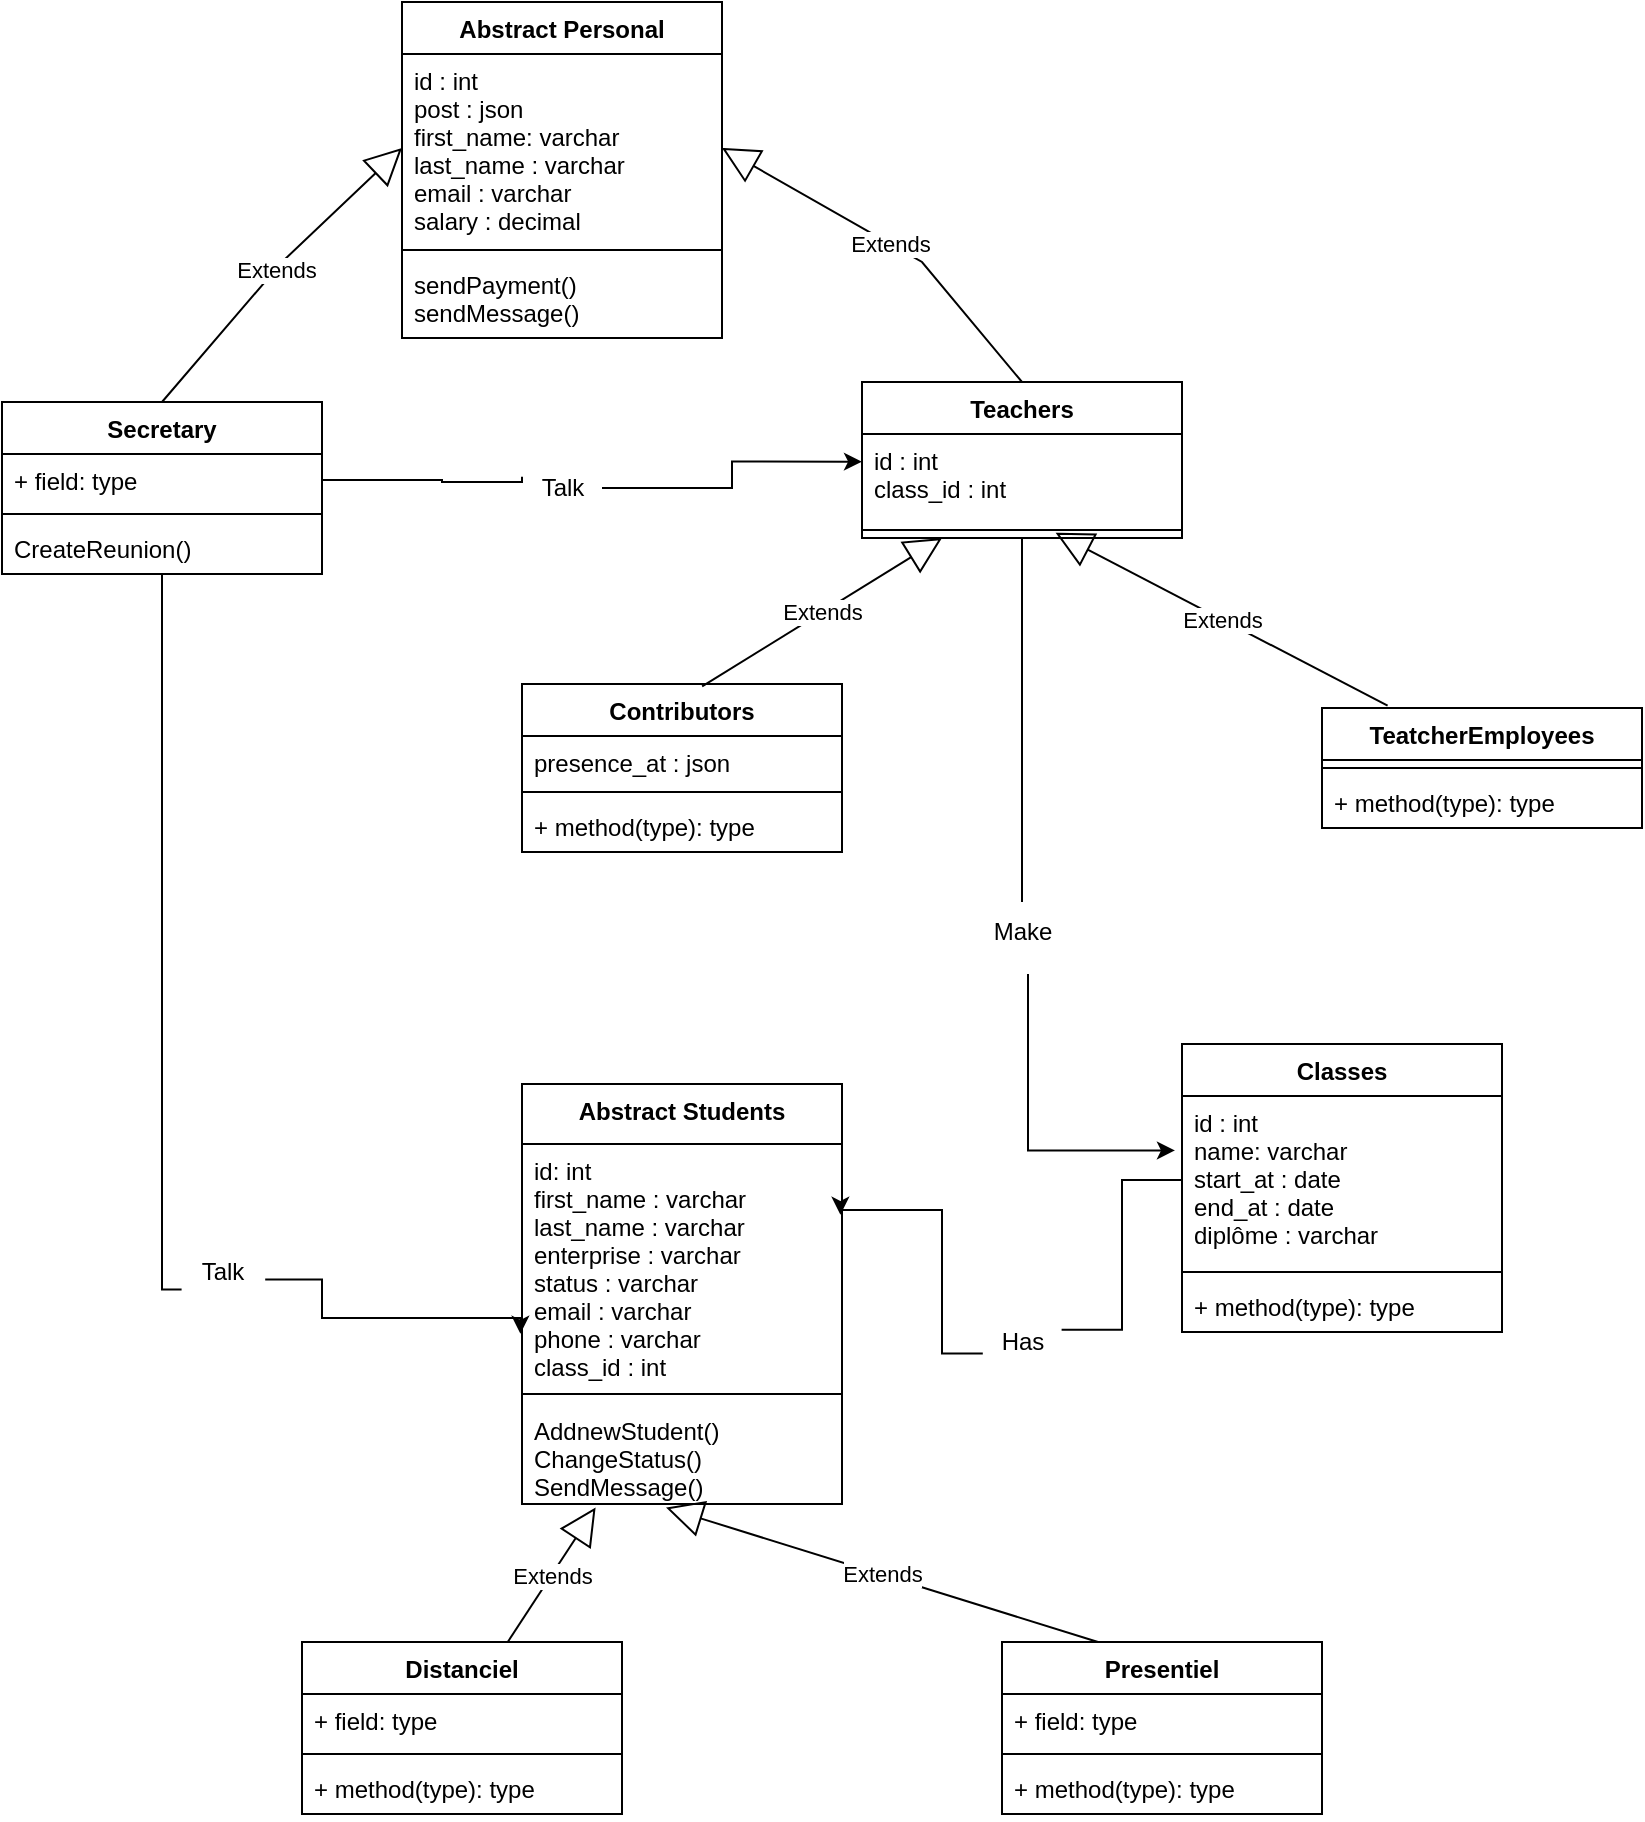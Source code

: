<mxfile version="20.2.7" type="github">
  <diagram id="zi9SmSm2vzH9jf3Iy3Qq" name="Page-1">
    <mxGraphModel dx="1472" dy="561" grid="1" gridSize="10" guides="1" tooltips="1" connect="1" arrows="1" fold="1" page="1" pageScale="1" pageWidth="1169" pageHeight="1654" math="0" shadow="0">
      <root>
        <mxCell id="0" />
        <mxCell id="1" parent="0" />
        <mxCell id="aC4myqWj9r63JjZcvoJ0-1" value="TeatcherEmployees" style="swimlane;fontStyle=1;align=center;verticalAlign=top;childLayout=stackLayout;horizontal=1;startSize=26;horizontalStack=0;resizeParent=1;resizeParentMax=0;resizeLast=0;collapsible=1;marginBottom=0;" vertex="1" parent="1">
          <mxGeometry x="900" y="403" width="160" height="60" as="geometry" />
        </mxCell>
        <mxCell id="aC4myqWj9r63JjZcvoJ0-3" value="" style="line;strokeWidth=1;fillColor=none;align=left;verticalAlign=middle;spacingTop=-1;spacingLeft=3;spacingRight=3;rotatable=0;labelPosition=right;points=[];portConstraint=eastwest;" vertex="1" parent="aC4myqWj9r63JjZcvoJ0-1">
          <mxGeometry y="26" width="160" height="8" as="geometry" />
        </mxCell>
        <mxCell id="aC4myqWj9r63JjZcvoJ0-4" value="+ method(type): type" style="text;strokeColor=none;fillColor=none;align=left;verticalAlign=top;spacingLeft=4;spacingRight=4;overflow=hidden;rotatable=0;points=[[0,0.5],[1,0.5]];portConstraint=eastwest;" vertex="1" parent="aC4myqWj9r63JjZcvoJ0-1">
          <mxGeometry y="34" width="160" height="26" as="geometry" />
        </mxCell>
        <mxCell id="aC4myqWj9r63JjZcvoJ0-5" value="Teachers" style="swimlane;fontStyle=1;align=center;verticalAlign=top;childLayout=stackLayout;horizontal=1;startSize=26;horizontalStack=0;resizeParent=1;resizeParentMax=0;resizeLast=0;collapsible=1;marginBottom=0;" vertex="1" parent="1">
          <mxGeometry x="670" y="240" width="160" height="78" as="geometry" />
        </mxCell>
        <mxCell id="aC4myqWj9r63JjZcvoJ0-6" value="id : int&#xa;class_id : int" style="text;strokeColor=none;fillColor=none;align=left;verticalAlign=top;spacingLeft=4;spacingRight=4;overflow=hidden;rotatable=0;points=[[0,0.5],[1,0.5]];portConstraint=eastwest;" vertex="1" parent="aC4myqWj9r63JjZcvoJ0-5">
          <mxGeometry y="26" width="160" height="44" as="geometry" />
        </mxCell>
        <mxCell id="aC4myqWj9r63JjZcvoJ0-7" value="" style="line;strokeWidth=1;fillColor=none;align=left;verticalAlign=middle;spacingTop=-1;spacingLeft=3;spacingRight=3;rotatable=0;labelPosition=right;points=[];portConstraint=eastwest;" vertex="1" parent="aC4myqWj9r63JjZcvoJ0-5">
          <mxGeometry y="70" width="160" height="8" as="geometry" />
        </mxCell>
        <mxCell id="aC4myqWj9r63JjZcvoJ0-9" value="Contributors" style="swimlane;fontStyle=1;align=center;verticalAlign=top;childLayout=stackLayout;horizontal=1;startSize=26;horizontalStack=0;resizeParent=1;resizeParentMax=0;resizeLast=0;collapsible=1;marginBottom=0;" vertex="1" parent="1">
          <mxGeometry x="500" y="391" width="160" height="84" as="geometry" />
        </mxCell>
        <mxCell id="aC4myqWj9r63JjZcvoJ0-10" value="presence_at : json " style="text;strokeColor=none;fillColor=none;align=left;verticalAlign=top;spacingLeft=4;spacingRight=4;overflow=hidden;rotatable=0;points=[[0,0.5],[1,0.5]];portConstraint=eastwest;" vertex="1" parent="aC4myqWj9r63JjZcvoJ0-9">
          <mxGeometry y="26" width="160" height="24" as="geometry" />
        </mxCell>
        <mxCell id="aC4myqWj9r63JjZcvoJ0-11" value="" style="line;strokeWidth=1;fillColor=none;align=left;verticalAlign=middle;spacingTop=-1;spacingLeft=3;spacingRight=3;rotatable=0;labelPosition=right;points=[];portConstraint=eastwest;" vertex="1" parent="aC4myqWj9r63JjZcvoJ0-9">
          <mxGeometry y="50" width="160" height="8" as="geometry" />
        </mxCell>
        <mxCell id="aC4myqWj9r63JjZcvoJ0-12" value="+ method(type): type" style="text;strokeColor=none;fillColor=none;align=left;verticalAlign=top;spacingLeft=4;spacingRight=4;overflow=hidden;rotatable=0;points=[[0,0.5],[1,0.5]];portConstraint=eastwest;" vertex="1" parent="aC4myqWj9r63JjZcvoJ0-9">
          <mxGeometry y="58" width="160" height="26" as="geometry" />
        </mxCell>
        <mxCell id="aC4myqWj9r63JjZcvoJ0-13" value="Classes" style="swimlane;fontStyle=1;align=center;verticalAlign=top;childLayout=stackLayout;horizontal=1;startSize=26;horizontalStack=0;resizeParent=1;resizeParentMax=0;resizeLast=0;collapsible=1;marginBottom=0;" vertex="1" parent="1">
          <mxGeometry x="830" y="571" width="160" height="144" as="geometry" />
        </mxCell>
        <mxCell id="aC4myqWj9r63JjZcvoJ0-14" value="id : int&#xa;name: varchar&#xa;start_at : date&#xa;end_at : date&#xa;diplôme : varchar" style="text;strokeColor=none;fillColor=none;align=left;verticalAlign=top;spacingLeft=4;spacingRight=4;overflow=hidden;rotatable=0;points=[[0,0.5],[1,0.5]];portConstraint=eastwest;" vertex="1" parent="aC4myqWj9r63JjZcvoJ0-13">
          <mxGeometry y="26" width="160" height="84" as="geometry" />
        </mxCell>
        <mxCell id="aC4myqWj9r63JjZcvoJ0-15" value="" style="line;strokeWidth=1;fillColor=none;align=left;verticalAlign=middle;spacingTop=-1;spacingLeft=3;spacingRight=3;rotatable=0;labelPosition=right;points=[];portConstraint=eastwest;" vertex="1" parent="aC4myqWj9r63JjZcvoJ0-13">
          <mxGeometry y="110" width="160" height="8" as="geometry" />
        </mxCell>
        <mxCell id="aC4myqWj9r63JjZcvoJ0-16" value="+ method(type): type" style="text;strokeColor=none;fillColor=none;align=left;verticalAlign=top;spacingLeft=4;spacingRight=4;overflow=hidden;rotatable=0;points=[[0,0.5],[1,0.5]];portConstraint=eastwest;" vertex="1" parent="aC4myqWj9r63JjZcvoJ0-13">
          <mxGeometry y="118" width="160" height="26" as="geometry" />
        </mxCell>
        <mxCell id="aC4myqWj9r63JjZcvoJ0-53" style="edgeStyle=orthogonalEdgeStyle;rounded=0;orthogonalLoop=1;jettySize=auto;html=1;entryX=-0.005;entryY=0.791;entryDx=0;entryDy=0;entryPerimeter=0;startArrow=none;exitX=1.04;exitY=0.627;exitDx=0;exitDy=0;exitPerimeter=0;" edge="1" parent="1" source="aC4myqWj9r63JjZcvoJ0-54" target="aC4myqWj9r63JjZcvoJ0-22">
          <mxGeometry relative="1" as="geometry">
            <mxPoint x="390" y="680.8" as="targetPoint" />
            <Array as="points">
              <mxPoint x="400" y="689" />
              <mxPoint x="400" y="708" />
            </Array>
          </mxGeometry>
        </mxCell>
        <mxCell id="aC4myqWj9r63JjZcvoJ0-17" value="Secretary" style="swimlane;fontStyle=1;align=center;verticalAlign=top;childLayout=stackLayout;horizontal=1;startSize=26;horizontalStack=0;resizeParent=1;resizeParentMax=0;resizeLast=0;collapsible=1;marginBottom=0;" vertex="1" parent="1">
          <mxGeometry x="240" y="250" width="160" height="86" as="geometry" />
        </mxCell>
        <mxCell id="aC4myqWj9r63JjZcvoJ0-18" value="+ field: type" style="text;strokeColor=none;fillColor=none;align=left;verticalAlign=top;spacingLeft=4;spacingRight=4;overflow=hidden;rotatable=0;points=[[0,0.5],[1,0.5]];portConstraint=eastwest;" vertex="1" parent="aC4myqWj9r63JjZcvoJ0-17">
          <mxGeometry y="26" width="160" height="26" as="geometry" />
        </mxCell>
        <mxCell id="aC4myqWj9r63JjZcvoJ0-19" value="" style="line;strokeWidth=1;fillColor=none;align=left;verticalAlign=middle;spacingTop=-1;spacingLeft=3;spacingRight=3;rotatable=0;labelPosition=right;points=[];portConstraint=eastwest;" vertex="1" parent="aC4myqWj9r63JjZcvoJ0-17">
          <mxGeometry y="52" width="160" height="8" as="geometry" />
        </mxCell>
        <mxCell id="aC4myqWj9r63JjZcvoJ0-20" value="CreateReunion()" style="text;strokeColor=none;fillColor=none;align=left;verticalAlign=top;spacingLeft=4;spacingRight=4;overflow=hidden;rotatable=0;points=[[0,0.5],[1,0.5]];portConstraint=eastwest;" vertex="1" parent="aC4myqWj9r63JjZcvoJ0-17">
          <mxGeometry y="60" width="160" height="26" as="geometry" />
        </mxCell>
        <mxCell id="aC4myqWj9r63JjZcvoJ0-21" value="Abstract Students" style="swimlane;fontStyle=1;align=center;verticalAlign=top;childLayout=stackLayout;horizontal=1;startSize=30;horizontalStack=0;resizeParent=1;resizeParentMax=0;resizeLast=0;collapsible=1;marginBottom=0;" vertex="1" parent="1">
          <mxGeometry x="500" y="591" width="160" height="210" as="geometry" />
        </mxCell>
        <mxCell id="aC4myqWj9r63JjZcvoJ0-22" value="id: int&#xa;first_name : varchar&#xa;last_name : varchar&#xa;enterprise : varchar&#xa;status : varchar&#xa;email : varchar&#xa;phone : varchar&#xa;class_id : int" style="text;strokeColor=none;fillColor=none;align=left;verticalAlign=top;spacingLeft=4;spacingRight=4;overflow=hidden;rotatable=0;points=[[0,0.5],[1,0.5]];portConstraint=eastwest;" vertex="1" parent="aC4myqWj9r63JjZcvoJ0-21">
          <mxGeometry y="30" width="160" height="120" as="geometry" />
        </mxCell>
        <mxCell id="aC4myqWj9r63JjZcvoJ0-23" value="" style="line;strokeWidth=1;fillColor=none;align=left;verticalAlign=middle;spacingTop=-1;spacingLeft=3;spacingRight=3;rotatable=0;labelPosition=right;points=[];portConstraint=eastwest;" vertex="1" parent="aC4myqWj9r63JjZcvoJ0-21">
          <mxGeometry y="150" width="160" height="10" as="geometry" />
        </mxCell>
        <mxCell id="aC4myqWj9r63JjZcvoJ0-24" value="AddnewStudent()&#xa;ChangeStatus()&#xa;SendMessage()" style="text;strokeColor=none;fillColor=none;align=left;verticalAlign=top;spacingLeft=4;spacingRight=4;overflow=hidden;rotatable=0;points=[[0,0.5],[1,0.5]];portConstraint=eastwest;" vertex="1" parent="aC4myqWj9r63JjZcvoJ0-21">
          <mxGeometry y="160" width="160" height="50" as="geometry" />
        </mxCell>
        <mxCell id="aC4myqWj9r63JjZcvoJ0-25" style="edgeStyle=orthogonalEdgeStyle;rounded=0;orthogonalLoop=1;jettySize=auto;html=1;exitX=0.01;exitY=0.693;exitDx=0;exitDy=0;entryX=0.995;entryY=0.295;entryDx=0;entryDy=0;entryPerimeter=0;startArrow=none;exitPerimeter=0;" edge="1" parent="1" source="aC4myqWj9r63JjZcvoJ0-26" target="aC4myqWj9r63JjZcvoJ0-22">
          <mxGeometry relative="1" as="geometry">
            <Array as="points">
              <mxPoint x="710" y="726" />
              <mxPoint x="710" y="654" />
            </Array>
          </mxGeometry>
        </mxCell>
        <mxCell id="aC4myqWj9r63JjZcvoJ0-26" value="Has" style="text;html=1;align=center;verticalAlign=middle;resizable=0;points=[];autosize=1;strokeColor=none;fillColor=none;" vertex="1" parent="1">
          <mxGeometry x="730" y="705" width="40" height="30" as="geometry" />
        </mxCell>
        <mxCell id="aC4myqWj9r63JjZcvoJ0-27" value="" style="edgeStyle=orthogonalEdgeStyle;rounded=0;orthogonalLoop=1;jettySize=auto;html=1;exitX=0;exitY=0.5;exitDx=0;exitDy=0;entryX=0.995;entryY=0.295;entryDx=0;entryDy=0;entryPerimeter=0;endArrow=none;" edge="1" parent="1" source="aC4myqWj9r63JjZcvoJ0-14" target="aC4myqWj9r63JjZcvoJ0-26">
          <mxGeometry relative="1" as="geometry">
            <mxPoint x="830" y="639" as="sourcePoint" />
            <mxPoint x="529.2" y="643.45" as="targetPoint" />
          </mxGeometry>
        </mxCell>
        <mxCell id="aC4myqWj9r63JjZcvoJ0-28" value="Extends" style="endArrow=block;endSize=16;endFill=0;html=1;rounded=0;exitX=0.205;exitY=-0.019;exitDx=0;exitDy=0;exitPerimeter=0;entryX=0.605;entryY=0.675;entryDx=0;entryDy=0;entryPerimeter=0;" edge="1" parent="1" source="aC4myqWj9r63JjZcvoJ0-1" target="aC4myqWj9r63JjZcvoJ0-7">
          <mxGeometry width="160" relative="1" as="geometry">
            <mxPoint x="500" y="561" as="sourcePoint" />
            <mxPoint x="332" y="467.39" as="targetPoint" />
          </mxGeometry>
        </mxCell>
        <mxCell id="aC4myqWj9r63JjZcvoJ0-29" value="Extends" style="endArrow=block;endSize=16;endFill=0;html=1;rounded=0;exitX=0.563;exitY=0.014;exitDx=0;exitDy=0;exitPerimeter=0;entryX=0.25;entryY=1;entryDx=0;entryDy=0;" edge="1" parent="1" source="aC4myqWj9r63JjZcvoJ0-9" target="aC4myqWj9r63JjZcvoJ0-5">
          <mxGeometry width="160" relative="1" as="geometry">
            <mxPoint x="500" y="561" as="sourcePoint" />
            <mxPoint x="283.2" y="469.808" as="targetPoint" />
          </mxGeometry>
        </mxCell>
        <mxCell id="aC4myqWj9r63JjZcvoJ0-33" style="edgeStyle=orthogonalEdgeStyle;rounded=0;orthogonalLoop=1;jettySize=auto;html=1;entryX=-0.022;entryY=0.324;entryDx=0;entryDy=0;entryPerimeter=0;startArrow=none;exitX=0.56;exitY=1.2;exitDx=0;exitDy=0;exitPerimeter=0;" edge="1" parent="1" source="aC4myqWj9r63JjZcvoJ0-34" target="aC4myqWj9r63JjZcvoJ0-14">
          <mxGeometry relative="1" as="geometry">
            <Array as="points">
              <mxPoint x="753" y="624" />
            </Array>
          </mxGeometry>
        </mxCell>
        <mxCell id="aC4myqWj9r63JjZcvoJ0-34" value="Make" style="text;html=1;align=center;verticalAlign=middle;resizable=0;points=[];autosize=1;strokeColor=none;fillColor=none;" vertex="1" parent="1">
          <mxGeometry x="725" y="500" width="50" height="30" as="geometry" />
        </mxCell>
        <mxCell id="aC4myqWj9r63JjZcvoJ0-35" value="" style="edgeStyle=orthogonalEdgeStyle;rounded=0;orthogonalLoop=1;jettySize=auto;html=1;endArrow=none;exitX=0.5;exitY=1;exitDx=0;exitDy=0;" edge="1" parent="1" source="aC4myqWj9r63JjZcvoJ0-5" target="aC4myqWj9r63JjZcvoJ0-34">
          <mxGeometry relative="1" as="geometry">
            <mxPoint x="400" y="420" as="sourcePoint" />
            <mxPoint x="826.48" y="624.216" as="targetPoint" />
            <Array as="points">
              <mxPoint x="750" y="486" />
            </Array>
          </mxGeometry>
        </mxCell>
        <mxCell id="aC4myqWj9r63JjZcvoJ0-43" value="Abstract Personal" style="swimlane;fontStyle=1;align=center;verticalAlign=top;childLayout=stackLayout;horizontal=1;startSize=26;horizontalStack=0;resizeParent=1;resizeParentMax=0;resizeLast=0;collapsible=1;marginBottom=0;" vertex="1" parent="1">
          <mxGeometry x="440" y="50" width="160" height="168" as="geometry" />
        </mxCell>
        <mxCell id="aC4myqWj9r63JjZcvoJ0-44" value="id : int&#xa;post : json&#xa;first_name: varchar&#xa;last_name : varchar&#xa;email : varchar&#xa;salary : decimal" style="text;strokeColor=none;fillColor=none;align=left;verticalAlign=top;spacingLeft=4;spacingRight=4;overflow=hidden;rotatable=0;points=[[0,0.5],[1,0.5]];portConstraint=eastwest;" vertex="1" parent="aC4myqWj9r63JjZcvoJ0-43">
          <mxGeometry y="26" width="160" height="94" as="geometry" />
        </mxCell>
        <mxCell id="aC4myqWj9r63JjZcvoJ0-45" value="" style="line;strokeWidth=1;fillColor=none;align=left;verticalAlign=middle;spacingTop=-1;spacingLeft=3;spacingRight=3;rotatable=0;labelPosition=right;points=[];portConstraint=eastwest;" vertex="1" parent="aC4myqWj9r63JjZcvoJ0-43">
          <mxGeometry y="120" width="160" height="8" as="geometry" />
        </mxCell>
        <mxCell id="aC4myqWj9r63JjZcvoJ0-46" value="sendPayment()&#xa;sendMessage()" style="text;strokeColor=none;fillColor=none;align=left;verticalAlign=top;spacingLeft=4;spacingRight=4;overflow=hidden;rotatable=0;points=[[0,0.5],[1,0.5]];portConstraint=eastwest;" vertex="1" parent="aC4myqWj9r63JjZcvoJ0-43">
          <mxGeometry y="128" width="160" height="40" as="geometry" />
        </mxCell>
        <mxCell id="aC4myqWj9r63JjZcvoJ0-48" value="Extends" style="endArrow=block;endSize=16;endFill=0;html=1;rounded=0;exitX=0.5;exitY=0;exitDx=0;exitDy=0;entryX=1;entryY=0.5;entryDx=0;entryDy=0;" edge="1" parent="1" source="aC4myqWj9r63JjZcvoJ0-5" target="aC4myqWj9r63JjZcvoJ0-44">
          <mxGeometry width="160" relative="1" as="geometry">
            <mxPoint x="170.08" y="566.596" as="sourcePoint" />
            <mxPoint x="293.2" y="479.808" as="targetPoint" />
            <Array as="points">
              <mxPoint x="700" y="180" />
            </Array>
          </mxGeometry>
        </mxCell>
        <mxCell id="aC4myqWj9r63JjZcvoJ0-49" value="Extends" style="endArrow=block;endSize=16;endFill=0;html=1;rounded=0;exitX=0.5;exitY=0;exitDx=0;exitDy=0;entryX=0;entryY=0.5;entryDx=0;entryDy=0;" edge="1" parent="1" source="aC4myqWj9r63JjZcvoJ0-17" target="aC4myqWj9r63JjZcvoJ0-44">
          <mxGeometry width="160" relative="1" as="geometry">
            <mxPoint x="180.08" y="495.596" as="sourcePoint" />
            <mxPoint x="303.2" y="408.808" as="targetPoint" />
            <Array as="points">
              <mxPoint x="380" y="180" />
            </Array>
          </mxGeometry>
        </mxCell>
        <mxCell id="aC4myqWj9r63JjZcvoJ0-50" style="edgeStyle=orthogonalEdgeStyle;rounded=0;orthogonalLoop=1;jettySize=auto;html=1;exitX=1;exitY=0.5;exitDx=0;exitDy=0;entryX=0;entryY=0.314;entryDx=0;entryDy=0;entryPerimeter=0;startArrow=none;" edge="1" parent="1" source="aC4myqWj9r63JjZcvoJ0-51" target="aC4myqWj9r63JjZcvoJ0-6">
          <mxGeometry relative="1" as="geometry" />
        </mxCell>
        <mxCell id="aC4myqWj9r63JjZcvoJ0-51" value="Talk" style="text;html=1;align=center;verticalAlign=middle;resizable=0;points=[];autosize=1;strokeColor=none;fillColor=none;" vertex="1" parent="1">
          <mxGeometry x="500" y="278" width="40" height="30" as="geometry" />
        </mxCell>
        <mxCell id="aC4myqWj9r63JjZcvoJ0-52" value="" style="edgeStyle=orthogonalEdgeStyle;rounded=0;orthogonalLoop=1;jettySize=auto;html=1;exitX=1;exitY=0.5;exitDx=0;exitDy=0;entryX=0;entryY=0.314;entryDx=0;entryDy=0;entryPerimeter=0;endArrow=none;" edge="1" parent="1" source="aC4myqWj9r63JjZcvoJ0-18" target="aC4myqWj9r63JjZcvoJ0-51">
          <mxGeometry relative="1" as="geometry">
            <mxPoint x="190" y="420" as="sourcePoint" />
            <mxPoint x="240" y="420.816" as="targetPoint" />
            <Array as="points">
              <mxPoint x="460" y="289" />
              <mxPoint x="460" y="290" />
              <mxPoint x="500" y="290" />
            </Array>
          </mxGeometry>
        </mxCell>
        <mxCell id="aC4myqWj9r63JjZcvoJ0-54" value="Talk" style="text;html=1;align=center;verticalAlign=middle;resizable=0;points=[];autosize=1;strokeColor=none;fillColor=none;" vertex="1" parent="1">
          <mxGeometry x="330" y="670" width="40" height="30" as="geometry" />
        </mxCell>
        <mxCell id="aC4myqWj9r63JjZcvoJ0-55" value="" style="edgeStyle=orthogonalEdgeStyle;rounded=0;orthogonalLoop=1;jettySize=auto;html=1;entryX=-0.005;entryY=0.791;entryDx=0;entryDy=0;entryPerimeter=0;endArrow=none;" edge="1" parent="1" source="aC4myqWj9r63JjZcvoJ0-17" target="aC4myqWj9r63JjZcvoJ0-54">
          <mxGeometry relative="1" as="geometry">
            <mxPoint x="499.2" y="708.01" as="targetPoint" />
            <mxPoint x="40" y="467" as="sourcePoint" />
            <Array as="points">
              <mxPoint x="320" y="650" />
              <mxPoint x="320" y="650" />
            </Array>
          </mxGeometry>
        </mxCell>
        <mxCell id="aC4myqWj9r63JjZcvoJ0-56" value="Presentiel" style="swimlane;fontStyle=1;align=center;verticalAlign=top;childLayout=stackLayout;horizontal=1;startSize=26;horizontalStack=0;resizeParent=1;resizeParentMax=0;resizeLast=0;collapsible=1;marginBottom=0;" vertex="1" parent="1">
          <mxGeometry x="740" y="870" width="160" height="86" as="geometry" />
        </mxCell>
        <mxCell id="aC4myqWj9r63JjZcvoJ0-57" value="+ field: type" style="text;strokeColor=none;fillColor=none;align=left;verticalAlign=top;spacingLeft=4;spacingRight=4;overflow=hidden;rotatable=0;points=[[0,0.5],[1,0.5]];portConstraint=eastwest;" vertex="1" parent="aC4myqWj9r63JjZcvoJ0-56">
          <mxGeometry y="26" width="160" height="26" as="geometry" />
        </mxCell>
        <mxCell id="aC4myqWj9r63JjZcvoJ0-58" value="" style="line;strokeWidth=1;fillColor=none;align=left;verticalAlign=middle;spacingTop=-1;spacingLeft=3;spacingRight=3;rotatable=0;labelPosition=right;points=[];portConstraint=eastwest;" vertex="1" parent="aC4myqWj9r63JjZcvoJ0-56">
          <mxGeometry y="52" width="160" height="8" as="geometry" />
        </mxCell>
        <mxCell id="aC4myqWj9r63JjZcvoJ0-59" value="+ method(type): type" style="text;strokeColor=none;fillColor=none;align=left;verticalAlign=top;spacingLeft=4;spacingRight=4;overflow=hidden;rotatable=0;points=[[0,0.5],[1,0.5]];portConstraint=eastwest;" vertex="1" parent="aC4myqWj9r63JjZcvoJ0-56">
          <mxGeometry y="60" width="160" height="26" as="geometry" />
        </mxCell>
        <mxCell id="aC4myqWj9r63JjZcvoJ0-64" value="Distanciel" style="swimlane;fontStyle=1;align=center;verticalAlign=top;childLayout=stackLayout;horizontal=1;startSize=26;horizontalStack=0;resizeParent=1;resizeParentMax=0;resizeLast=0;collapsible=1;marginBottom=0;" vertex="1" parent="1">
          <mxGeometry x="390" y="870" width="160" height="86" as="geometry" />
        </mxCell>
        <mxCell id="aC4myqWj9r63JjZcvoJ0-65" value="+ field: type" style="text;strokeColor=none;fillColor=none;align=left;verticalAlign=top;spacingLeft=4;spacingRight=4;overflow=hidden;rotatable=0;points=[[0,0.5],[1,0.5]];portConstraint=eastwest;" vertex="1" parent="aC4myqWj9r63JjZcvoJ0-64">
          <mxGeometry y="26" width="160" height="26" as="geometry" />
        </mxCell>
        <mxCell id="aC4myqWj9r63JjZcvoJ0-66" value="" style="line;strokeWidth=1;fillColor=none;align=left;verticalAlign=middle;spacingTop=-1;spacingLeft=3;spacingRight=3;rotatable=0;labelPosition=right;points=[];portConstraint=eastwest;" vertex="1" parent="aC4myqWj9r63JjZcvoJ0-64">
          <mxGeometry y="52" width="160" height="8" as="geometry" />
        </mxCell>
        <mxCell id="aC4myqWj9r63JjZcvoJ0-67" value="+ method(type): type" style="text;strokeColor=none;fillColor=none;align=left;verticalAlign=top;spacingLeft=4;spacingRight=4;overflow=hidden;rotatable=0;points=[[0,0.5],[1,0.5]];portConstraint=eastwest;" vertex="1" parent="aC4myqWj9r63JjZcvoJ0-64">
          <mxGeometry y="60" width="160" height="26" as="geometry" />
        </mxCell>
        <mxCell id="aC4myqWj9r63JjZcvoJ0-69" value="Extends" style="endArrow=block;endSize=16;endFill=0;html=1;rounded=0;exitX=0.643;exitY=0;exitDx=0;exitDy=0;exitPerimeter=0;entryX=0.23;entryY=1.036;entryDx=0;entryDy=0;entryPerimeter=0;" edge="1" parent="1" source="aC4myqWj9r63JjZcvoJ0-64" target="aC4myqWj9r63JjZcvoJ0-24">
          <mxGeometry width="160" relative="1" as="geometry">
            <mxPoint x="500" y="890" as="sourcePoint" />
            <mxPoint x="660" y="890" as="targetPoint" />
          </mxGeometry>
        </mxCell>
        <mxCell id="aC4myqWj9r63JjZcvoJ0-70" value="Extends" style="endArrow=block;endSize=16;endFill=0;html=1;rounded=0;exitX=0.3;exitY=0;exitDx=0;exitDy=0;exitPerimeter=0;entryX=0.45;entryY=1.036;entryDx=0;entryDy=0;entryPerimeter=0;" edge="1" parent="1" source="aC4myqWj9r63JjZcvoJ0-56" target="aC4myqWj9r63JjZcvoJ0-24">
          <mxGeometry width="160" relative="1" as="geometry">
            <mxPoint x="502.88" y="880" as="sourcePoint" />
            <mxPoint x="546.8" y="812.8" as="targetPoint" />
          </mxGeometry>
        </mxCell>
      </root>
    </mxGraphModel>
  </diagram>
</mxfile>
